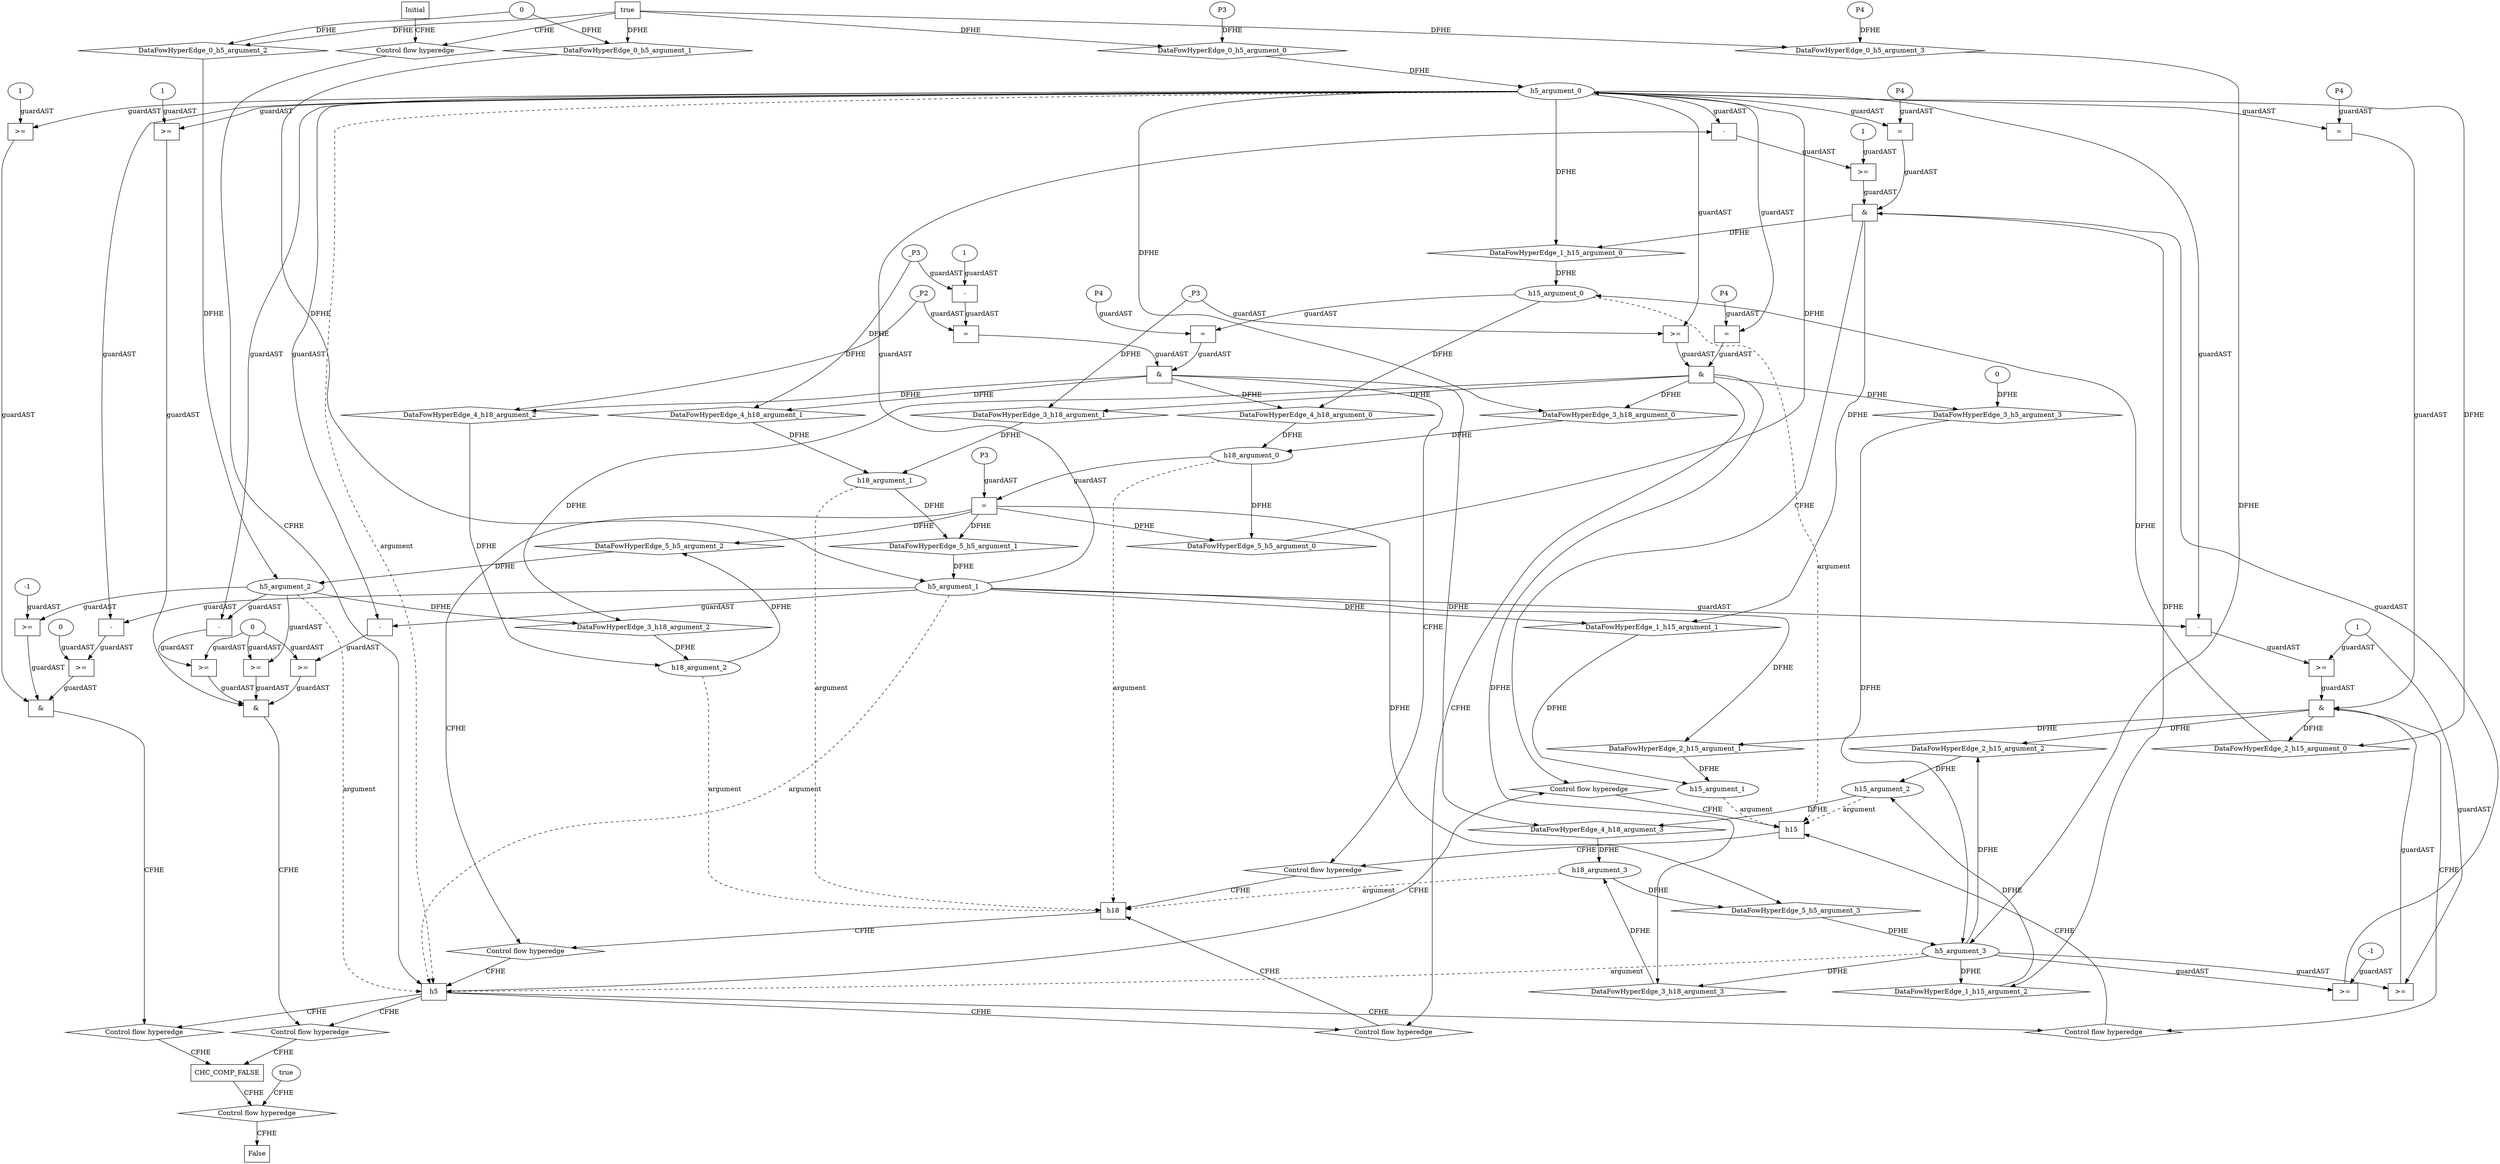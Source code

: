 // Horn Graph
digraph {
	"xxxh5___Initial_0xxxdataFlow_0_node_0" [label="P3"  nodeName="xxxh5___Initial_0xxxdataFlow_0_node_0" class=symbolicConstant GNNNodeID=4]
	"xxxh5___Initial_0xxxdataFlow1_node_0" [label="0"  nodeName="xxxh5___Initial_0xxxdataFlow1_node_0" class=IdealInt GNNNodeID=5]
	"xxxh5___Initial_0xxxdataFlow3_node_0" [label="P4"  nodeName="xxxh5___Initial_0xxxdataFlow3_node_0" class=symbolicConstant GNNNodeID=6]
	"xxxh15___h5_1xxxguard_0_node_0" [label=">="  nodeName="xxxh15___h5_1xxxguard_0_node_0" class=Operator GNNNodeID=10 shape=rect]
	"xxxh15___h5_1xxxguard_0_node_1" [label="-1"  nodeName="xxxh15___h5_1xxxguard_0_node_1" class=IdealInt GNNNodeID=11]
		"xxxh15___h5_1xxxguard_0_node_1" -> "xxxh15___h5_1xxxguard_0_node_0" [ label="guardAST"]
		"h5_argument_3" -> "xxxh15___h5_1xxxguard_0_node_0" [ label="guardAST"]
	"xxxh15___h5_1xxxguard1_node_0" [label=">="  nodeName="xxxh15___h5_1xxxguard1_node_0" class=Operator GNNNodeID=12 shape=rect]
	"xxxh15___h5_1xxxguard1_node_1" [label="-"  nodeName="xxxh15___h5_1xxxguard1_node_1" class=Operator GNNNodeID=13 shape=rect]
	"xxxh15___h5_1xxxguard1_node_4" [label="1"  nodeName="xxxh15___h5_1xxxguard1_node_4" class=IdealInt GNNNodeID=14]
		"xxxh15___h5_1xxxguard1_node_1" -> "xxxh15___h5_1xxxguard1_node_0" [ label="guardAST"]
		"xxxh15___h5_1xxxguard1_node_4" -> "xxxh15___h5_1xxxguard1_node_0" [ label="guardAST"]
		"h5_argument_0" -> "xxxh15___h5_1xxxguard1_node_1" [ label="guardAST"]
		"h5_argument_1" -> "xxxh15___h5_1xxxguard1_node_1" [ label="guardAST"]
	"xxxh15___h5_1xxxguard2_node_0" [label="="  nodeName="xxxh15___h5_1xxxguard2_node_0" class=Operator GNNNodeID=15 shape=rect]
	"xxxh15___h5_1xxxguard2_node_1" [label="P4"  nodeName="xxxh15___h5_1xxxguard2_node_1" class=symbolicConstant GNNNodeID=16]
		"xxxh15___h5_1xxxguard2_node_1" -> "xxxh15___h5_1xxxguard2_node_0" [ label="guardAST"]
		"h5_argument_0" -> "xxxh15___h5_1xxxguard2_node_0" [ label="guardAST"]
	"xxxh15___h5_2xxxguard_0_node_0" [label=">="  nodeName="xxxh15___h5_2xxxguard_0_node_0" class=Operator GNNNodeID=17 shape=rect]
	"xxxh15___h5_2xxxguard_0_node_2" [label="1"  nodeName="xxxh15___h5_2xxxguard_0_node_2" class=IdealInt GNNNodeID=18]
		"h5_argument_3" -> "xxxh15___h5_2xxxguard_0_node_0" [ label="guardAST"]
		"xxxh15___h5_2xxxguard_0_node_2" -> "xxxh15___h5_2xxxguard_0_node_0" [ label="guardAST"]
	"xxxh15___h5_2xxxguard1_node_0" [label=">="  nodeName="xxxh15___h5_2xxxguard1_node_0" class=Operator GNNNodeID=19 shape=rect]
	"xxxh15___h5_2xxxguard1_node_1" [label="-"  nodeName="xxxh15___h5_2xxxguard1_node_1" class=Operator GNNNodeID=20 shape=rect]
		"xxxh15___h5_2xxxguard1_node_1" -> "xxxh15___h5_2xxxguard1_node_0" [ label="guardAST"]
		"xxxh15___h5_2xxxguard_0_node_2" -> "xxxh15___h5_2xxxguard1_node_0" [ label="guardAST"]
		"h5_argument_0" -> "xxxh15___h5_2xxxguard1_node_1" [ label="guardAST"]
		"h5_argument_1" -> "xxxh15___h5_2xxxguard1_node_1" [ label="guardAST"]
	"xxxh15___h5_2xxxguard2_node_0" [label="="  nodeName="xxxh15___h5_2xxxguard2_node_0" class=Operator GNNNodeID=21 shape=rect]
	"xxxh15___h5_2xxxguard2_node_1" [label="P4"  nodeName="xxxh15___h5_2xxxguard2_node_1" class=symbolicConstant GNNNodeID=22]
		"xxxh15___h5_2xxxguard2_node_1" -> "xxxh15___h5_2xxxguard2_node_0" [ label="guardAST"]
		"h5_argument_0" -> "xxxh15___h5_2xxxguard2_node_0" [ label="guardAST"]
	"xxxh18___h5_3xxxdataFlow_0_node_0" [label="_P3"  nodeName="xxxh18___h5_3xxxdataFlow_0_node_0" class=symbolicConstant GNNNodeID=27]
	"xxxh18___h5_3xxxguard_0_node_0" [label=">="  nodeName="xxxh18___h5_3xxxguard_0_node_0" class=Operator GNNNodeID=28 shape=rect]
		"h5_argument_0" -> "xxxh18___h5_3xxxguard_0_node_0" [ label="guardAST"]
		"xxxh18___h5_3xxxdataFlow_0_node_0" -> "xxxh18___h5_3xxxguard_0_node_0" [ label="guardAST"]
	"xxxh18___h5_3xxxguard1_node_0" [label="="  nodeName="xxxh18___h5_3xxxguard1_node_0" class=Operator GNNNodeID=29 shape=rect]
	"xxxh18___h5_3xxxguard1_node_1" [label="P4"  nodeName="xxxh18___h5_3xxxguard1_node_1" class=symbolicConstant GNNNodeID=30]
		"xxxh18___h5_3xxxguard1_node_1" -> "xxxh18___h5_3xxxguard1_node_0" [ label="guardAST"]
		"h5_argument_0" -> "xxxh18___h5_3xxxguard1_node_0" [ label="guardAST"]
	"xxxh18___h15_4xxxdataFlow_0_node_0" [label="_P3"  nodeName="xxxh18___h15_4xxxdataFlow_0_node_0" class=symbolicConstant GNNNodeID=31]
	"xxxh18___h15_4xxxdataFlow1_node_0" [label="_P2"  nodeName="xxxh18___h15_4xxxdataFlow1_node_0" class=symbolicConstant GNNNodeID=32]
	"xxxh18___h15_4xxxguard_0_node_0" [label="="  nodeName="xxxh18___h15_4xxxguard_0_node_0" class=Operator GNNNodeID=33 shape=rect]
	"xxxh18___h15_4xxxguard_0_node_1" [label="P4"  nodeName="xxxh18___h15_4xxxguard_0_node_1" class=symbolicConstant GNNNodeID=34]
		"xxxh18___h15_4xxxguard_0_node_1" -> "xxxh18___h15_4xxxguard_0_node_0" [ label="guardAST"]
		"h15_argument_0" -> "xxxh18___h15_4xxxguard_0_node_0" [ label="guardAST"]
	"xxxh18___h15_4xxxguard1_node_0" [label="="  nodeName="xxxh18___h15_4xxxguard1_node_0" class=Operator GNNNodeID=35 shape=rect]
	"xxxh18___h15_4xxxguard1_node_2" [label="-"  nodeName="xxxh18___h15_4xxxguard1_node_2" class=Operator GNNNodeID=36 shape=rect]
	"xxxh18___h15_4xxxguard1_node_4" [label="1"  nodeName="xxxh18___h15_4xxxguard1_node_4" class=IdealInt GNNNodeID=37]
		"xxxh18___h15_4xxxdataFlow1_node_0" -> "xxxh18___h15_4xxxguard1_node_0" [ label="guardAST"]
		"xxxh18___h15_4xxxguard1_node_2" -> "xxxh18___h15_4xxxguard1_node_0" [ label="guardAST"]
		"xxxh18___h15_4xxxdataFlow_0_node_0" -> "xxxh18___h15_4xxxguard1_node_2" [ label="guardAST"]
		"xxxh18___h15_4xxxguard1_node_4" -> "xxxh18___h15_4xxxguard1_node_2" [ label="guardAST"]
	"xxxh5___h18_5xxxguard_0_node_0" [label="="  nodeName="xxxh5___h18_5xxxguard_0_node_0" class=Operator GNNNodeID=38 shape=rect]
	"xxxh5___h18_5xxxguard_0_node_1" [label="P3"  nodeName="xxxh5___h18_5xxxguard_0_node_1" class=symbolicConstant GNNNodeID=39]
		"xxxh5___h18_5xxxguard_0_node_1" -> "xxxh5___h18_5xxxguard_0_node_0" [ label="guardAST"]
		"h18_argument_0" -> "xxxh5___h18_5xxxguard_0_node_0" [ label="guardAST"]
	"xxxCHC_COMP_FALSE___h5_6xxxguard_0_node_0" [label=">="  nodeName="xxxCHC_COMP_FALSE___h5_6xxxguard_0_node_0" class=Operator GNNNodeID=40 shape=rect]
	"xxxCHC_COMP_FALSE___h5_6xxxguard_0_node_1" [label="-1"  nodeName="xxxCHC_COMP_FALSE___h5_6xxxguard_0_node_1" class=IdealInt GNNNodeID=41]
		"xxxCHC_COMP_FALSE___h5_6xxxguard_0_node_1" -> "xxxCHC_COMP_FALSE___h5_6xxxguard_0_node_0" [ label="guardAST"]
		"h5_argument_2" -> "xxxCHC_COMP_FALSE___h5_6xxxguard_0_node_0" [ label="guardAST"]
	"xxxCHC_COMP_FALSE___h5_6xxxguard1_node_0" [label=">="  nodeName="xxxCHC_COMP_FALSE___h5_6xxxguard1_node_0" class=Operator GNNNodeID=42 shape=rect]
	"xxxCHC_COMP_FALSE___h5_6xxxguard1_node_2" [label="1"  nodeName="xxxCHC_COMP_FALSE___h5_6xxxguard1_node_2" class=IdealInt GNNNodeID=43]
		"h5_argument_0" -> "xxxCHC_COMP_FALSE___h5_6xxxguard1_node_0" [ label="guardAST"]
		"xxxCHC_COMP_FALSE___h5_6xxxguard1_node_2" -> "xxxCHC_COMP_FALSE___h5_6xxxguard1_node_0" [ label="guardAST"]
	"xxxCHC_COMP_FALSE___h5_6xxxguard2_node_0" [label=">="  nodeName="xxxCHC_COMP_FALSE___h5_6xxxguard2_node_0" class=Operator GNNNodeID=44 shape=rect]
	"xxxCHC_COMP_FALSE___h5_6xxxguard2_node_1" [label="0"  nodeName="xxxCHC_COMP_FALSE___h5_6xxxguard2_node_1" class=IdealInt GNNNodeID=45]
	"xxxCHC_COMP_FALSE___h5_6xxxguard2_node_2" [label="-"  nodeName="xxxCHC_COMP_FALSE___h5_6xxxguard2_node_2" class=Operator GNNNodeID=46 shape=rect]
		"xxxCHC_COMP_FALSE___h5_6xxxguard2_node_1" -> "xxxCHC_COMP_FALSE___h5_6xxxguard2_node_0" [ label="guardAST"]
		"xxxCHC_COMP_FALSE___h5_6xxxguard2_node_2" -> "xxxCHC_COMP_FALSE___h5_6xxxguard2_node_0" [ label="guardAST"]
		"h5_argument_0" -> "xxxCHC_COMP_FALSE___h5_6xxxguard2_node_2" [ label="guardAST"]
		"h5_argument_1" -> "xxxCHC_COMP_FALSE___h5_6xxxguard2_node_2" [ label="guardAST"]
	"xxxCHC_COMP_FALSE___h5_7xxxguard_0_node_0" [label=">="  nodeName="xxxCHC_COMP_FALSE___h5_7xxxguard_0_node_0" class=Operator GNNNodeID=47 shape=rect]
	"xxxCHC_COMP_FALSE___h5_7xxxguard_0_node_1" [label="0"  nodeName="xxxCHC_COMP_FALSE___h5_7xxxguard_0_node_1" class=IdealInt GNNNodeID=48]
	"xxxCHC_COMP_FALSE___h5_7xxxguard_0_node_2" [label="-"  nodeName="xxxCHC_COMP_FALSE___h5_7xxxguard_0_node_2" class=Operator GNNNodeID=49 shape=rect]
		"xxxCHC_COMP_FALSE___h5_7xxxguard_0_node_1" -> "xxxCHC_COMP_FALSE___h5_7xxxguard_0_node_0" [ label="guardAST"]
		"xxxCHC_COMP_FALSE___h5_7xxxguard_0_node_2" -> "xxxCHC_COMP_FALSE___h5_7xxxguard_0_node_0" [ label="guardAST"]
		"h5_argument_0" -> "xxxCHC_COMP_FALSE___h5_7xxxguard_0_node_2" [ label="guardAST"]
		"h5_argument_2" -> "xxxCHC_COMP_FALSE___h5_7xxxguard_0_node_2" [ label="guardAST"]
	"xxxCHC_COMP_FALSE___h5_7xxxguard1_node_0" [label=">="  nodeName="xxxCHC_COMP_FALSE___h5_7xxxguard1_node_0" class=Operator GNNNodeID=50 shape=rect]
		"h5_argument_2" -> "xxxCHC_COMP_FALSE___h5_7xxxguard1_node_0" [ label="guardAST"]
		"xxxCHC_COMP_FALSE___h5_7xxxguard_0_node_1" -> "xxxCHC_COMP_FALSE___h5_7xxxguard1_node_0" [ label="guardAST"]
	"xxxCHC_COMP_FALSE___h5_7xxxguard2_node_0" [label=">="  nodeName="xxxCHC_COMP_FALSE___h5_7xxxguard2_node_0" class=Operator GNNNodeID=51 shape=rect]
	"xxxCHC_COMP_FALSE___h5_7xxxguard2_node_2" [label="1"  nodeName="xxxCHC_COMP_FALSE___h5_7xxxguard2_node_2" class=IdealInt GNNNodeID=52]
		"h5_argument_0" -> "xxxCHC_COMP_FALSE___h5_7xxxguard2_node_0" [ label="guardAST"]
		"xxxCHC_COMP_FALSE___h5_7xxxguard2_node_2" -> "xxxCHC_COMP_FALSE___h5_7xxxguard2_node_0" [ label="guardAST"]
	"xxxCHC_COMP_FALSE___h5_7xxxguard3_node_0" [label=">="  nodeName="xxxCHC_COMP_FALSE___h5_7xxxguard3_node_0" class=Operator GNNNodeID=53 shape=rect]
	"xxxCHC_COMP_FALSE___h5_7xxxguard3_node_2" [label="-"  nodeName="xxxCHC_COMP_FALSE___h5_7xxxguard3_node_2" class=Operator GNNNodeID=54 shape=rect]
		"xxxCHC_COMP_FALSE___h5_7xxxguard_0_node_1" -> "xxxCHC_COMP_FALSE___h5_7xxxguard3_node_0" [ label="guardAST"]
		"xxxCHC_COMP_FALSE___h5_7xxxguard3_node_2" -> "xxxCHC_COMP_FALSE___h5_7xxxguard3_node_0" [ label="guardAST"]
		"h5_argument_0" -> "xxxCHC_COMP_FALSE___h5_7xxxguard3_node_2" [ label="guardAST"]
		"h5_argument_1" -> "xxxCHC_COMP_FALSE___h5_7xxxguard3_node_2" [ label="guardAST"]
	"xxxFALSE___CHC_COMP_FALSE_8xxxguard_0_node_0" [label="true"  nodeName="xxxFALSE___CHC_COMP_FALSE_8xxxguard_0_node_0" class=Constant GNNNodeID=55]
	"CHC_COMP_FALSE" [label="CHC_COMP_FALSE"  nodeName="CHC_COMP_FALSE" class=CONTROL GNNNodeID=56 shape="rect"]
	"h15" [label="h15"  nodeName="h15" class=CONTROL GNNNodeID=57 shape="rect"]
	"h18" [label="h18"  nodeName="h18" class=CONTROL GNNNodeID=58 shape="rect"]
	"h5" [label="h5"  nodeName="h5" class=CONTROL GNNNodeID=59 shape="rect"]
	"FALSE" [label="False"  nodeName=False class=CONTROL GNNNodeID=60 shape="rect"]
	"Initial" [label="Initial"  nodeName=Initial class=CONTROL GNNNodeID=61 shape="rect"]
	"ControlFowHyperEdge_0" [label="Control flow hyperedge"  hyperEdgeNodeID=0 nodeName=ControlFowHyperEdge_0 class=controlFlowHyperEdge shape="diamond"]
		"Initial" -> ControlFowHyperEdge_0 [ label="CFHE"]
		"ControlFowHyperEdge_0" -> "h5" [ label="CFHE"]
	"ControlFowHyperEdge_1" [label="Control flow hyperedge"  hyperEdgeNodeID=1 nodeName=ControlFowHyperEdge_1 class=controlFlowHyperEdge shape="diamond"]
		"h5" -> ControlFowHyperEdge_1 [ label="CFHE"]
		"ControlFowHyperEdge_1" -> "h15" [ label="CFHE"]
	"ControlFowHyperEdge_2" [label="Control flow hyperedge"  hyperEdgeNodeID=2 nodeName=ControlFowHyperEdge_2 class=controlFlowHyperEdge shape="diamond"]
		"h5" -> ControlFowHyperEdge_2 [ label="CFHE"]
		"ControlFowHyperEdge_2" -> "h15" [ label="CFHE"]
	"ControlFowHyperEdge_3" [label="Control flow hyperedge"  hyperEdgeNodeID=3 nodeName=ControlFowHyperEdge_3 class=controlFlowHyperEdge shape="diamond"]
		"h5" -> ControlFowHyperEdge_3 [ label="CFHE"]
		"ControlFowHyperEdge_3" -> "h18" [ label="CFHE"]
	"ControlFowHyperEdge_4" [label="Control flow hyperedge"  hyperEdgeNodeID=4 nodeName=ControlFowHyperEdge_4 class=controlFlowHyperEdge shape="diamond"]
		"h15" -> ControlFowHyperEdge_4 [ label="CFHE"]
		"ControlFowHyperEdge_4" -> "h18" [ label="CFHE"]
	"ControlFowHyperEdge_5" [label="Control flow hyperedge"  hyperEdgeNodeID=5 nodeName=ControlFowHyperEdge_5 class=controlFlowHyperEdge shape="diamond"]
		"h18" -> ControlFowHyperEdge_5 [ label="CFHE"]
		"ControlFowHyperEdge_5" -> "h5" [ label="CFHE"]
	"ControlFowHyperEdge_6" [label="Control flow hyperedge"  hyperEdgeNodeID=6 nodeName=ControlFowHyperEdge_6 class=controlFlowHyperEdge shape="diamond"]
		"h5" -> ControlFowHyperEdge_6 [ label="CFHE"]
		"ControlFowHyperEdge_6" -> "CHC_COMP_FALSE" [ label="CFHE"]
	"ControlFowHyperEdge_7" [label="Control flow hyperedge"  hyperEdgeNodeID=7 nodeName=ControlFowHyperEdge_7 class=controlFlowHyperEdge shape="diamond"]
		"h5" -> ControlFowHyperEdge_7 [ label="CFHE"]
		"ControlFowHyperEdge_7" -> "CHC_COMP_FALSE" [ label="CFHE"]
	"ControlFowHyperEdge_8" [label="Control flow hyperedge"  hyperEdgeNodeID=8 nodeName=ControlFowHyperEdge_8 class=controlFlowHyperEdge shape="diamond"]
		"CHC_COMP_FALSE" -> ControlFowHyperEdge_8 [ label="CFHE"]
		"ControlFowHyperEdge_8" -> "FALSE" [ label="CFHE"]
	"h5_argument_0" [label="h5_argument_0"  nodeName=argument0 class=argument shape=oval GNNNodeID=62 head="h5"]
		"h5_argument_0" -> "h5" [ label="argument" style=dashed]
	"h5_argument_1" [label="h5_argument_1"  nodeName=argument1 class=argument shape=oval GNNNodeID=62 head="h5"]
		"h5_argument_1" -> "h5" [ label="argument" style=dashed]
	"h5_argument_2" [label="h5_argument_2"  nodeName=argument2 class=argument shape=oval GNNNodeID=62 head="h5"]
		"h5_argument_2" -> "h5" [ label="argument" style=dashed]
	"h5_argument_3" [label="h5_argument_3"  nodeName=argument3 class=argument shape=oval GNNNodeID=62 head="h5"]
		"h5_argument_3" -> "h5" [ label="argument" style=dashed]
	"h15_argument_0" [label="h15_argument_0"  nodeName=argument0 class=argument shape=oval GNNNodeID=62 head="h15"]
		"h15_argument_0" -> "h15" [ label="argument" style=dashed]
	"h15_argument_1" [label="h15_argument_1"  nodeName=argument1 class=argument shape=oval GNNNodeID=62 head="h15"]
		"h15_argument_1" -> "h15" [ label="argument" style=dashed]
	"h15_argument_2" [label="h15_argument_2"  nodeName=argument2 class=argument shape=oval GNNNodeID=62 head="h15"]
		"h15_argument_2" -> "h15" [ label="argument" style=dashed]
	"h18_argument_0" [label="h18_argument_0"  nodeName=argument0 class=argument shape=oval GNNNodeID=62 head="h18"]
		"h18_argument_0" -> "h18" [ label="argument" style=dashed]
	"h18_argument_1" [label="h18_argument_1"  nodeName=argument1 class=argument shape=oval GNNNodeID=62 head="h18"]
		"h18_argument_1" -> "h18" [ label="argument" style=dashed]
	"h18_argument_2" [label="h18_argument_2"  nodeName=argument2 class=argument shape=oval GNNNodeID=62 head="h18"]
		"h18_argument_2" -> "h18" [ label="argument" style=dashed]
	"h18_argument_3" [label="h18_argument_3"  nodeName=argument3 class=argument shape=oval GNNNodeID=62 head="h18"]
		"h18_argument_3" -> "h18" [ label="argument" style=dashed]
	"true_0" [label="true"  nodeName="true_0" class=true shape=rect]
		"true_0" -> "ControlFowHyperEdge_0" [ label="CFHE"]
	"xxxh15___h5_1xxx_and" [label="&"  andName="xxxh15___h5_1xxx_and" class=Operator shape=rect]
		"xxxh15___h5_1xxxguard_0_node_0" -> "xxxh15___h5_1xxx_and" [ label="guardAST"]
		"xxxh15___h5_1xxxguard1_node_0" -> "xxxh15___h5_1xxx_and" [ label="guardAST"]
		"xxxh15___h5_1xxxguard2_node_0" -> "xxxh15___h5_1xxx_and" [ label="guardAST"]
		"xxxh15___h5_1xxx_and" -> "ControlFowHyperEdge_1" [ label="CFHE"]
	"xxxh15___h5_2xxx_and" [label="&"  andName="xxxh15___h5_2xxx_and" class=Operator shape=rect]
		"xxxh15___h5_2xxxguard_0_node_0" -> "xxxh15___h5_2xxx_and" [ label="guardAST"]
		"xxxh15___h5_2xxxguard1_node_0" -> "xxxh15___h5_2xxx_and" [ label="guardAST"]
		"xxxh15___h5_2xxxguard2_node_0" -> "xxxh15___h5_2xxx_and" [ label="guardAST"]
		"xxxh15___h5_2xxx_and" -> "ControlFowHyperEdge_2" [ label="CFHE"]
	"xxxh18___h5_3xxx_and" [label="&"  andName="xxxh18___h5_3xxx_and" class=Operator shape=rect]
		"xxxh18___h5_3xxxguard_0_node_0" -> "xxxh18___h5_3xxx_and" [ label="guardAST"]
		"xxxh18___h5_3xxxguard1_node_0" -> "xxxh18___h5_3xxx_and" [ label="guardAST"]
		"xxxh18___h5_3xxx_and" -> "ControlFowHyperEdge_3" [ label="CFHE"]
	"xxxh18___h15_4xxx_and" [label="&"  andName="xxxh18___h15_4xxx_and" class=Operator shape=rect]
		"xxxh18___h15_4xxxguard_0_node_0" -> "xxxh18___h15_4xxx_and" [ label="guardAST"]
		"xxxh18___h15_4xxxguard1_node_0" -> "xxxh18___h15_4xxx_and" [ label="guardAST"]
		"xxxh18___h15_4xxx_and" -> "ControlFowHyperEdge_4" [ label="CFHE"]
		"xxxh5___h18_5xxxguard_0_node_0" -> "ControlFowHyperEdge_5" [ label="CFHE"]
	"xxxCHC_COMP_FALSE___h5_6xxx_and" [label="&"  andName="xxxCHC_COMP_FALSE___h5_6xxx_and" class=Operator shape=rect]
		"xxxCHC_COMP_FALSE___h5_6xxxguard_0_node_0" -> "xxxCHC_COMP_FALSE___h5_6xxx_and" [ label="guardAST"]
		"xxxCHC_COMP_FALSE___h5_6xxxguard1_node_0" -> "xxxCHC_COMP_FALSE___h5_6xxx_and" [ label="guardAST"]
		"xxxCHC_COMP_FALSE___h5_6xxxguard2_node_0" -> "xxxCHC_COMP_FALSE___h5_6xxx_and" [ label="guardAST"]
		"xxxCHC_COMP_FALSE___h5_6xxx_and" -> "ControlFowHyperEdge_6" [ label="CFHE"]
	"xxxCHC_COMP_FALSE___h5_7xxx_and" [label="&"  andName="xxxCHC_COMP_FALSE___h5_7xxx_and" class=Operator shape=rect]
		"xxxCHC_COMP_FALSE___h5_7xxxguard_0_node_0" -> "xxxCHC_COMP_FALSE___h5_7xxx_and" [ label="guardAST"]
		"xxxCHC_COMP_FALSE___h5_7xxxguard1_node_0" -> "xxxCHC_COMP_FALSE___h5_7xxx_and" [ label="guardAST"]
		"xxxCHC_COMP_FALSE___h5_7xxxguard2_node_0" -> "xxxCHC_COMP_FALSE___h5_7xxx_and" [ label="guardAST"]
		"xxxCHC_COMP_FALSE___h5_7xxxguard3_node_0" -> "xxxCHC_COMP_FALSE___h5_7xxx_and" [ label="guardAST"]
		"xxxCHC_COMP_FALSE___h5_7xxx_and" -> "ControlFowHyperEdge_7" [ label="CFHE"]
		"xxxFALSE___CHC_COMP_FALSE_8xxxguard_0_node_0" -> "ControlFowHyperEdge_8" [ label="CFHE"]
	"xxxh18___h5_3xxxh5_argument_3_constant_0" [label="0"  nodeName="xxxh18___h5_3xxxh5_argument_3_constant_0" class=Constant]
	"DataFowHyperEdge_3_h5_argument_3" [label="DataFowHyperEdge_3_h5_argument_3"  nodeName="DataFowHyperEdge_3_h5_argument_3" class=DataFlowHyperedge shape=diamond]
		"DataFowHyperEdge_3_h5_argument_3" -> "h5_argument_3" [ label="DFHE"]
		"xxxh18___h5_3xxx_and" -> "DataFowHyperEdge_3_h5_argument_3" [ label="DFHE"]
		"xxxh18___h5_3xxxh5_argument_3_constant_0" -> "DataFowHyperEdge_3_h5_argument_3" [ label="DFHE"]
		"h5_argument_0" -> "DataFowHyperEdge_1_h15_argument_0" [ label="DFHE"]
	"DataFowHyperEdge_1_h15_argument_0" [label="DataFowHyperEdge_1_h15_argument_0"  nodeName="DataFowHyperEdge_1_h15_argument_0" class=DataFlowHyperedge shape=diamond]
		"DataFowHyperEdge_1_h15_argument_0" -> "h15_argument_0" [ label="DFHE"]
		"xxxh15___h5_1xxx_and" -> "DataFowHyperEdge_1_h15_argument_0" [ label="DFHE"]
		"h5_argument_3" -> "DataFowHyperEdge_1_h15_argument_2" [ label="DFHE"]
	"DataFowHyperEdge_1_h15_argument_2" [label="DataFowHyperEdge_1_h15_argument_2"  nodeName="DataFowHyperEdge_1_h15_argument_2" class=DataFlowHyperedge shape=diamond]
		"DataFowHyperEdge_1_h15_argument_2" -> "h15_argument_2" [ label="DFHE"]
		"xxxh15___h5_1xxx_and" -> "DataFowHyperEdge_1_h15_argument_2" [ label="DFHE"]
		"h5_argument_0" -> "DataFowHyperEdge_2_h15_argument_0" [ label="DFHE"]
	"DataFowHyperEdge_2_h15_argument_0" [label="DataFowHyperEdge_2_h15_argument_0"  nodeName="DataFowHyperEdge_2_h15_argument_0" class=DataFlowHyperedge shape=diamond]
		"DataFowHyperEdge_2_h15_argument_0" -> "h15_argument_0" [ label="DFHE"]
		"xxxh15___h5_2xxx_and" -> "DataFowHyperEdge_2_h15_argument_0" [ label="DFHE"]
		"h5_argument_3" -> "DataFowHyperEdge_2_h15_argument_2" [ label="DFHE"]
	"DataFowHyperEdge_2_h15_argument_2" [label="DataFowHyperEdge_2_h15_argument_2"  nodeName="DataFowHyperEdge_2_h15_argument_2" class=DataFlowHyperedge shape=diamond]
		"DataFowHyperEdge_2_h15_argument_2" -> "h15_argument_2" [ label="DFHE"]
		"xxxh15___h5_2xxx_and" -> "DataFowHyperEdge_2_h15_argument_2" [ label="DFHE"]
		"h5_argument_0" -> "DataFowHyperEdge_3_h18_argument_0" [ label="DFHE"]
	"DataFowHyperEdge_3_h18_argument_0" [label="DataFowHyperEdge_3_h18_argument_0"  nodeName="DataFowHyperEdge_3_h18_argument_0" class=DataFlowHyperedge shape=diamond]
		"DataFowHyperEdge_3_h18_argument_0" -> "h18_argument_0" [ label="DFHE"]
		"xxxh18___h5_3xxx_and" -> "DataFowHyperEdge_3_h18_argument_0" [ label="DFHE"]
		"h5_argument_2" -> "DataFowHyperEdge_3_h18_argument_2" [ label="DFHE"]
	"DataFowHyperEdge_3_h18_argument_2" [label="DataFowHyperEdge_3_h18_argument_2"  nodeName="DataFowHyperEdge_3_h18_argument_2" class=DataFlowHyperedge shape=diamond]
		"DataFowHyperEdge_3_h18_argument_2" -> "h18_argument_2" [ label="DFHE"]
		"xxxh18___h5_3xxx_and" -> "DataFowHyperEdge_3_h18_argument_2" [ label="DFHE"]
		"h15_argument_0" -> "DataFowHyperEdge_4_h18_argument_0" [ label="DFHE"]
	"DataFowHyperEdge_4_h18_argument_0" [label="DataFowHyperEdge_4_h18_argument_0"  nodeName="DataFowHyperEdge_4_h18_argument_0" class=DataFlowHyperedge shape=diamond]
		"DataFowHyperEdge_4_h18_argument_0" -> "h18_argument_0" [ label="DFHE"]
		"xxxh18___h15_4xxx_and" -> "DataFowHyperEdge_4_h18_argument_0" [ label="DFHE"]
		"h15_argument_2" -> "DataFowHyperEdge_4_h18_argument_3" [ label="DFHE"]
	"DataFowHyperEdge_4_h18_argument_3" [label="DataFowHyperEdge_4_h18_argument_3"  nodeName="DataFowHyperEdge_4_h18_argument_3" class=DataFlowHyperedge shape=diamond]
		"DataFowHyperEdge_4_h18_argument_3" -> "h18_argument_3" [ label="DFHE"]
		"xxxh18___h15_4xxx_and" -> "DataFowHyperEdge_4_h18_argument_3" [ label="DFHE"]
		"h18_argument_0" -> "DataFowHyperEdge_5_h5_argument_0" [ label="DFHE"]
	"DataFowHyperEdge_5_h5_argument_0" [label="DataFowHyperEdge_5_h5_argument_0"  nodeName="DataFowHyperEdge_5_h5_argument_0" class=DataFlowHyperedge shape=diamond]
		"DataFowHyperEdge_5_h5_argument_0" -> "h5_argument_0" [ label="DFHE"]
		"xxxh5___h18_5xxxguard_0_node_0" -> "DataFowHyperEdge_5_h5_argument_0" [ label="DFHE"]
		"h18_argument_1" -> "DataFowHyperEdge_5_h5_argument_1" [ label="DFHE"]
	"DataFowHyperEdge_5_h5_argument_1" [label="DataFowHyperEdge_5_h5_argument_1"  nodeName="DataFowHyperEdge_5_h5_argument_1" class=DataFlowHyperedge shape=diamond]
		"DataFowHyperEdge_5_h5_argument_1" -> "h5_argument_1" [ label="DFHE"]
		"xxxh5___h18_5xxxguard_0_node_0" -> "DataFowHyperEdge_5_h5_argument_1" [ label="DFHE"]
		"h18_argument_2" -> "DataFowHyperEdge_5_h5_argument_2" [ label="DFHE"]
	"DataFowHyperEdge_5_h5_argument_2" [label="DataFowHyperEdge_5_h5_argument_2"  nodeName="DataFowHyperEdge_5_h5_argument_2" class=DataFlowHyperedge shape=diamond]
		"DataFowHyperEdge_5_h5_argument_2" -> "h5_argument_2" [ label="DFHE"]
		"xxxh5___h18_5xxxguard_0_node_0" -> "DataFowHyperEdge_5_h5_argument_2" [ label="DFHE"]
		"h18_argument_3" -> "DataFowHyperEdge_5_h5_argument_3" [ label="DFHE"]
	"DataFowHyperEdge_5_h5_argument_3" [label="DataFowHyperEdge_5_h5_argument_3"  nodeName="DataFowHyperEdge_5_h5_argument_3" class=DataFlowHyperedge shape=diamond]
		"DataFowHyperEdge_5_h5_argument_3" -> "h5_argument_3" [ label="DFHE"]
		"xxxh5___h18_5xxxguard_0_node_0" -> "DataFowHyperEdge_5_h5_argument_3" [ label="DFHE"]
	"DataFowHyperEdge_0_h5_argument_0" [label="DataFowHyperEdge_0_h5_argument_0"  nodeName="DataFowHyperEdge_0_h5_argument_0" class=DataFlowHyperedge shape=diamond]
		"DataFowHyperEdge_0_h5_argument_0" -> "h5_argument_0" [ label="DFHE"]
		"true_0" -> "DataFowHyperEdge_0_h5_argument_0" [ label="DFHE"]
		"xxxh5___Initial_0xxxdataFlow_0_node_0" -> "DataFowHyperEdge_0_h5_argument_0" [ label="DFHE"]
	"DataFowHyperEdge_0_h5_argument_1" [label="DataFowHyperEdge_0_h5_argument_1"  nodeName="DataFowHyperEdge_0_h5_argument_1" class=DataFlowHyperedge shape=diamond]
		"DataFowHyperEdge_0_h5_argument_1" -> "h5_argument_1" [ label="DFHE"]
		"true_0" -> "DataFowHyperEdge_0_h5_argument_1" [ label="DFHE"]
		"xxxh5___Initial_0xxxdataFlow1_node_0" -> "DataFowHyperEdge_0_h5_argument_1" [ label="DFHE"]
	"DataFowHyperEdge_0_h5_argument_2" [label="DataFowHyperEdge_0_h5_argument_2"  nodeName="DataFowHyperEdge_0_h5_argument_2" class=DataFlowHyperedge shape=diamond]
		"DataFowHyperEdge_0_h5_argument_2" -> "h5_argument_2" [ label="DFHE"]
		"true_0" -> "DataFowHyperEdge_0_h5_argument_2" [ label="DFHE"]
		"xxxh5___Initial_0xxxdataFlow1_node_0" -> "DataFowHyperEdge_0_h5_argument_2" [ label="DFHE"]
	"DataFowHyperEdge_0_h5_argument_3" [label="DataFowHyperEdge_0_h5_argument_3"  nodeName="DataFowHyperEdge_0_h5_argument_3" class=DataFlowHyperedge shape=diamond]
		"DataFowHyperEdge_0_h5_argument_3" -> "h5_argument_3" [ label="DFHE"]
		"true_0" -> "DataFowHyperEdge_0_h5_argument_3" [ label="DFHE"]
		"xxxh5___Initial_0xxxdataFlow3_node_0" -> "DataFowHyperEdge_0_h5_argument_3" [ label="DFHE"]
	"DataFowHyperEdge_1_h15_argument_1" [label="DataFowHyperEdge_1_h15_argument_1"  nodeName="DataFowHyperEdge_1_h15_argument_1" class=DataFlowHyperedge shape=diamond]
		"DataFowHyperEdge_1_h15_argument_1" -> "h15_argument_1" [ label="DFHE"]
		"xxxh15___h5_1xxx_and" -> "DataFowHyperEdge_1_h15_argument_1" [ label="DFHE"]
		"h5_argument_1" -> "DataFowHyperEdge_1_h15_argument_1" [ label="DFHE"]
	"DataFowHyperEdge_2_h15_argument_1" [label="DataFowHyperEdge_2_h15_argument_1"  nodeName="DataFowHyperEdge_2_h15_argument_1" class=DataFlowHyperedge shape=diamond]
		"DataFowHyperEdge_2_h15_argument_1" -> "h15_argument_1" [ label="DFHE"]
		"xxxh15___h5_2xxx_and" -> "DataFowHyperEdge_2_h15_argument_1" [ label="DFHE"]
		"h5_argument_1" -> "DataFowHyperEdge_2_h15_argument_1" [ label="DFHE"]
	"DataFowHyperEdge_3_h18_argument_1" [label="DataFowHyperEdge_3_h18_argument_1"  nodeName="DataFowHyperEdge_3_h18_argument_1" class=DataFlowHyperedge shape=diamond]
		"DataFowHyperEdge_3_h18_argument_1" -> "h18_argument_1" [ label="DFHE"]
		"xxxh18___h5_3xxx_and" -> "DataFowHyperEdge_3_h18_argument_1" [ label="DFHE"]
		"xxxh18___h5_3xxxdataFlow_0_node_0" -> "DataFowHyperEdge_3_h18_argument_1" [ label="DFHE"]
	"DataFowHyperEdge_3_h18_argument_3" [label="DataFowHyperEdge_3_h18_argument_3"  nodeName="DataFowHyperEdge_3_h18_argument_3" class=DataFlowHyperedge shape=diamond]
		"DataFowHyperEdge_3_h18_argument_3" -> "h18_argument_3" [ label="DFHE"]
		"xxxh18___h5_3xxx_and" -> "DataFowHyperEdge_3_h18_argument_3" [ label="DFHE"]
		"h5_argument_3" -> "DataFowHyperEdge_3_h18_argument_3" [ label="DFHE"]
	"DataFowHyperEdge_4_h18_argument_1" [label="DataFowHyperEdge_4_h18_argument_1"  nodeName="DataFowHyperEdge_4_h18_argument_1" class=DataFlowHyperedge shape=diamond]
		"DataFowHyperEdge_4_h18_argument_1" -> "h18_argument_1" [ label="DFHE"]
		"xxxh18___h15_4xxx_and" -> "DataFowHyperEdge_4_h18_argument_1" [ label="DFHE"]
		"xxxh18___h15_4xxxdataFlow_0_node_0" -> "DataFowHyperEdge_4_h18_argument_1" [ label="DFHE"]
	"DataFowHyperEdge_4_h18_argument_2" [label="DataFowHyperEdge_4_h18_argument_2"  nodeName="DataFowHyperEdge_4_h18_argument_2" class=DataFlowHyperedge shape=diamond]
		"DataFowHyperEdge_4_h18_argument_2" -> "h18_argument_2" [ label="DFHE"]
		"xxxh18___h15_4xxx_and" -> "DataFowHyperEdge_4_h18_argument_2" [ label="DFHE"]
		"xxxh18___h15_4xxxdataFlow1_node_0" -> "DataFowHyperEdge_4_h18_argument_2" [ label="DFHE"]
}
